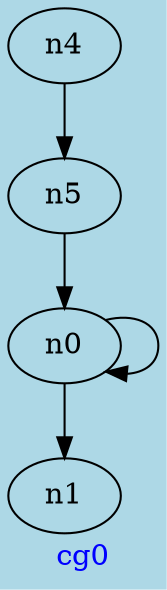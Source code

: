 digraph G{
graph [ label = "cg0" , fontcolor = "blue" , bgcolor = "lightblue" ];
n0;
n1;
n4;
n5;
n5->n0;
n0->n0;
n0->n1;
n4->n5;
}
